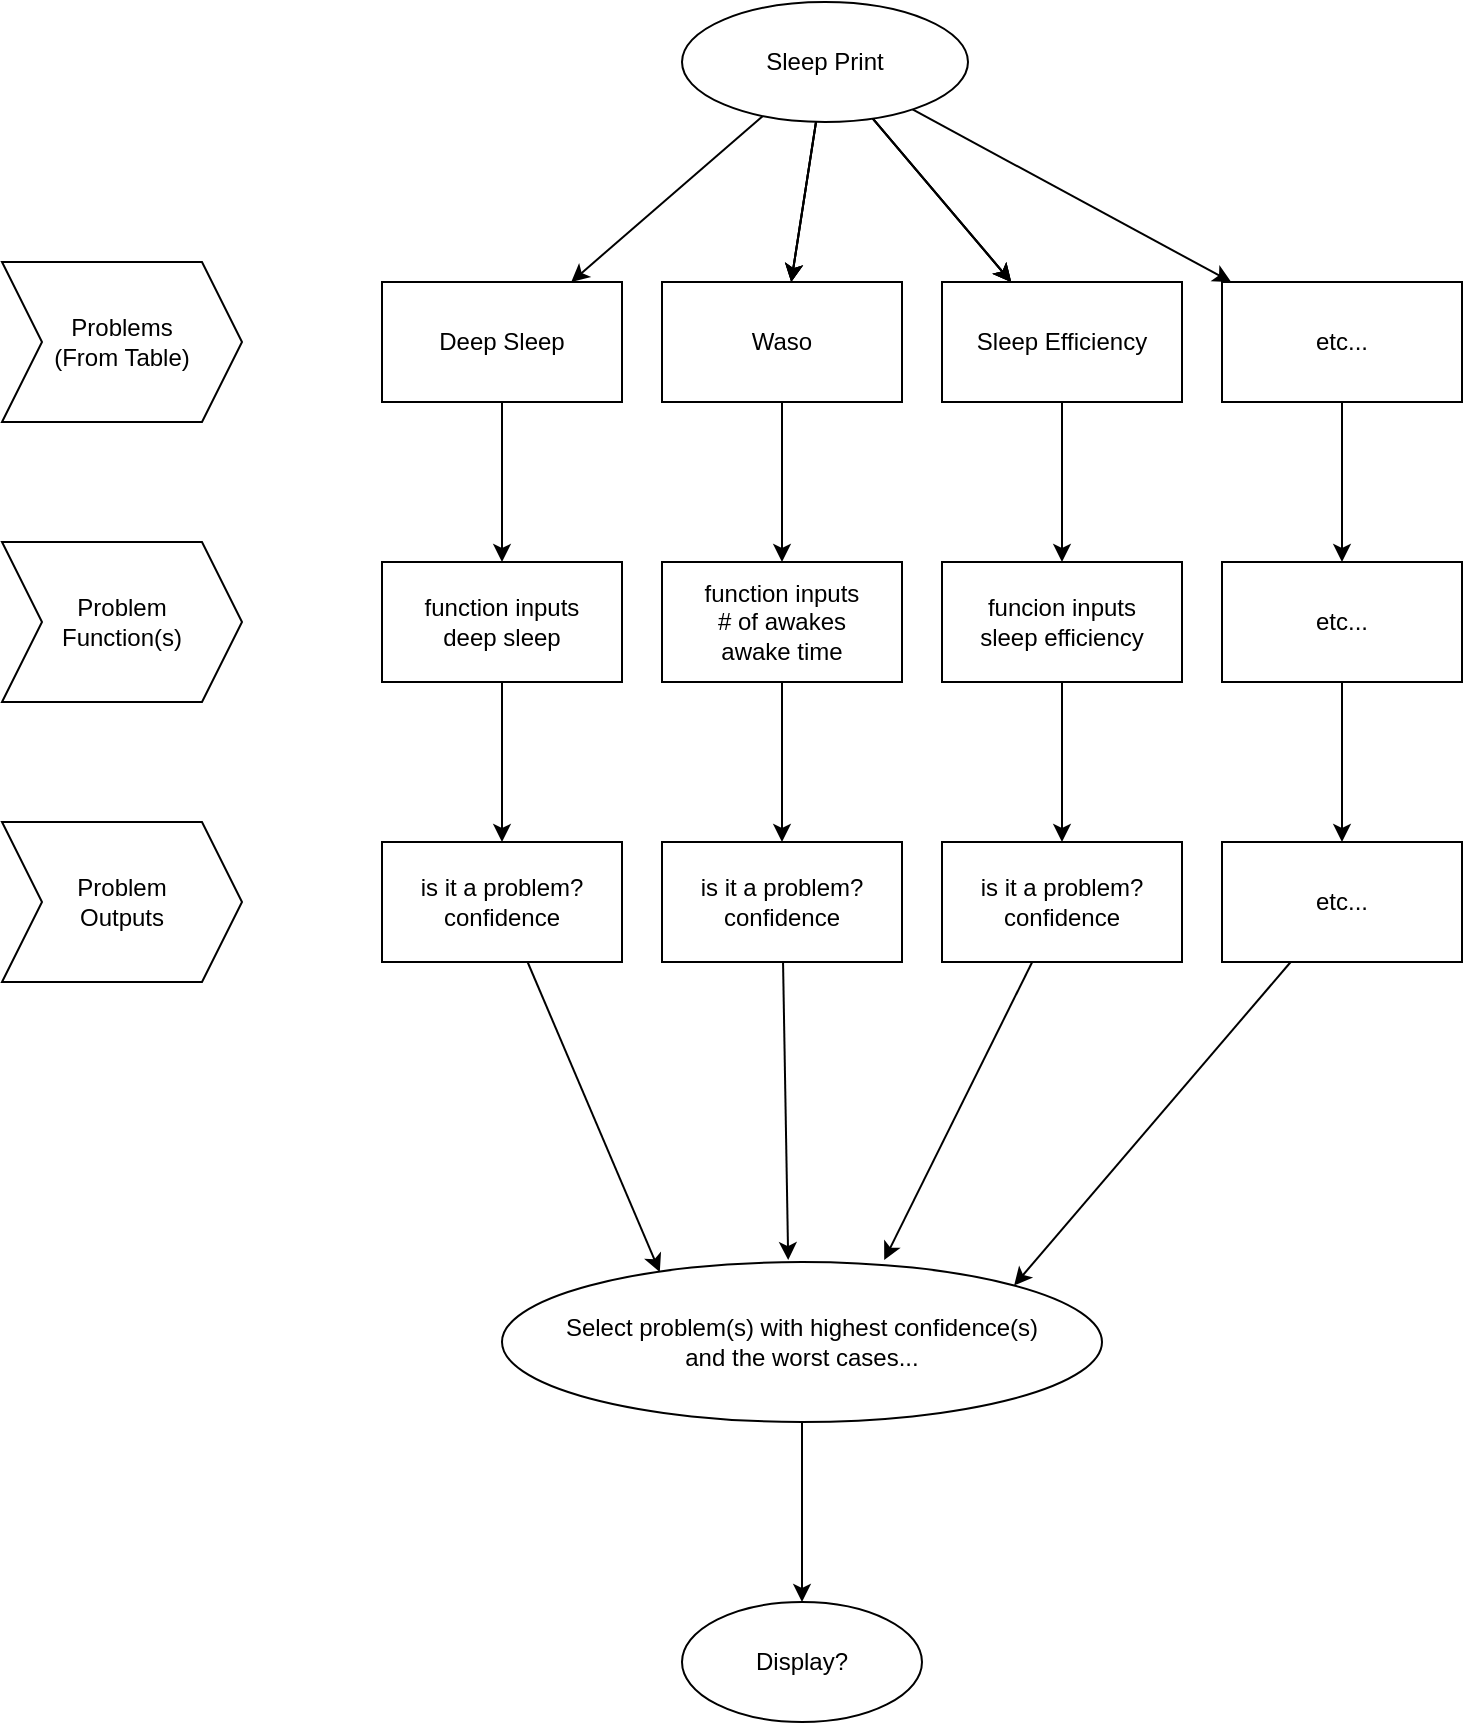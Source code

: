 <mxfile>
    <diagram id="Rf_G3fGUqZseSi6dcWOk" name="Page-1">
        <mxGraphModel dx="1624" dy="1167" grid="1" gridSize="10" guides="1" tooltips="1" connect="1" arrows="1" fold="1" page="1" pageScale="1" pageWidth="850" pageHeight="1100" math="0" shadow="0">
            <root>
                <mxCell id="0"/>
                <mxCell id="1" parent="0"/>
                <mxCell id="4" value="" style="edgeStyle=none;html=1;" edge="1" parent="1" source="2" target="3">
                    <mxGeometry relative="1" as="geometry"/>
                </mxCell>
                <mxCell id="6" value="" style="edgeStyle=none;html=1;" edge="1" parent="1" source="2" target="5">
                    <mxGeometry relative="1" as="geometry"/>
                </mxCell>
                <mxCell id="8" value="" style="edgeStyle=none;html=1;" edge="1" parent="1" source="2" target="7">
                    <mxGeometry relative="1" as="geometry"/>
                </mxCell>
                <mxCell id="9" value="" style="edgeStyle=none;html=1;" edge="1" parent="1" source="2" target="7">
                    <mxGeometry relative="1" as="geometry"/>
                </mxCell>
                <mxCell id="10" value="" style="edgeStyle=none;html=1;" edge="1" parent="1" source="2" target="7">
                    <mxGeometry relative="1" as="geometry"/>
                </mxCell>
                <mxCell id="12" value="" style="edgeStyle=none;html=1;" edge="1" parent="1" source="2" target="11">
                    <mxGeometry relative="1" as="geometry"/>
                </mxCell>
                <mxCell id="14" value="" style="edgeStyle=none;html=1;" edge="1" parent="1" source="2" target="5">
                    <mxGeometry relative="1" as="geometry"/>
                </mxCell>
                <mxCell id="15" value="" style="edgeStyle=none;html=1;" edge="1" parent="1" source="2" target="5">
                    <mxGeometry relative="1" as="geometry"/>
                </mxCell>
                <mxCell id="2" value="Sleep Print" style="ellipse;whiteSpace=wrap;html=1;" vertex="1" parent="1">
                    <mxGeometry x="1220" y="40" width="143" height="60" as="geometry"/>
                </mxCell>
                <mxCell id="21" value="" style="edgeStyle=none;html=1;" edge="1" parent="1" source="3" target="20">
                    <mxGeometry relative="1" as="geometry"/>
                </mxCell>
                <mxCell id="3" value="Deep Sleep" style="whiteSpace=wrap;html=1;" vertex="1" parent="1">
                    <mxGeometry x="1070" y="180" width="120" height="60" as="geometry"/>
                </mxCell>
                <mxCell id="23" value="" style="edgeStyle=none;html=1;" edge="1" parent="1" source="5" target="22">
                    <mxGeometry relative="1" as="geometry"/>
                </mxCell>
                <mxCell id="5" value="Waso" style="whiteSpace=wrap;html=1;" vertex="1" parent="1">
                    <mxGeometry x="1210" y="180" width="120" height="60" as="geometry"/>
                </mxCell>
                <mxCell id="25" value="" style="edgeStyle=none;html=1;" edge="1" parent="1" source="7" target="24">
                    <mxGeometry relative="1" as="geometry"/>
                </mxCell>
                <mxCell id="7" value="Sleep Efficiency" style="whiteSpace=wrap;html=1;" vertex="1" parent="1">
                    <mxGeometry x="1350" y="180" width="120" height="60" as="geometry"/>
                </mxCell>
                <mxCell id="27" value="" style="edgeStyle=none;html=1;" edge="1" parent="1" source="11" target="26">
                    <mxGeometry relative="1" as="geometry"/>
                </mxCell>
                <mxCell id="11" value="etc..." style="whiteSpace=wrap;html=1;" vertex="1" parent="1">
                    <mxGeometry x="1490" y="180" width="120" height="60" as="geometry"/>
                </mxCell>
                <mxCell id="19" value="Problems&lt;br&gt;(From Table)" style="shape=step;perimeter=stepPerimeter;whiteSpace=wrap;html=1;fixedSize=1;" vertex="1" parent="1">
                    <mxGeometry x="880" y="170" width="120" height="80" as="geometry"/>
                </mxCell>
                <mxCell id="29" value="" style="edgeStyle=none;html=1;" edge="1" parent="1" source="20" target="28">
                    <mxGeometry relative="1" as="geometry"/>
                </mxCell>
                <mxCell id="20" value="function inputs&lt;br&gt;deep sleep" style="whiteSpace=wrap;html=1;" vertex="1" parent="1">
                    <mxGeometry x="1070" y="320" width="120" height="60" as="geometry"/>
                </mxCell>
                <mxCell id="31" value="" style="edgeStyle=none;html=1;" edge="1" parent="1" source="22" target="30">
                    <mxGeometry relative="1" as="geometry"/>
                </mxCell>
                <mxCell id="22" value="function inputs&lt;br&gt;# of awakes&lt;br&gt;awake time" style="whiteSpace=wrap;html=1;" vertex="1" parent="1">
                    <mxGeometry x="1210" y="320" width="120" height="60" as="geometry"/>
                </mxCell>
                <mxCell id="33" value="" style="edgeStyle=none;html=1;" edge="1" parent="1" source="24" target="32">
                    <mxGeometry relative="1" as="geometry"/>
                </mxCell>
                <mxCell id="24" value="funcion inputs&lt;br&gt;sleep efficiency" style="whiteSpace=wrap;html=1;" vertex="1" parent="1">
                    <mxGeometry x="1350" y="320" width="120" height="60" as="geometry"/>
                </mxCell>
                <mxCell id="44" value="" style="edgeStyle=none;html=1;" edge="1" parent="1" source="26" target="43">
                    <mxGeometry relative="1" as="geometry"/>
                </mxCell>
                <mxCell id="26" value="etc..." style="whiteSpace=wrap;html=1;" vertex="1" parent="1">
                    <mxGeometry x="1490" y="320" width="120" height="60" as="geometry"/>
                </mxCell>
                <mxCell id="38" value="" style="edgeStyle=none;html=1;entryX=0.263;entryY=0.063;entryDx=0;entryDy=0;entryPerimeter=0;" edge="1" parent="1" source="28" target="36">
                    <mxGeometry relative="1" as="geometry">
                        <mxPoint x="1130" y="600" as="targetPoint"/>
                    </mxGeometry>
                </mxCell>
                <mxCell id="28" value="is it a problem?&lt;br&gt;confidence" style="whiteSpace=wrap;html=1;" vertex="1" parent="1">
                    <mxGeometry x="1070" y="460" width="120" height="60" as="geometry"/>
                </mxCell>
                <mxCell id="40" value="" style="edgeStyle=none;html=1;entryX=0.477;entryY=-0.012;entryDx=0;entryDy=0;entryPerimeter=0;" edge="1" parent="1" source="30" target="36">
                    <mxGeometry relative="1" as="geometry">
                        <mxPoint x="1270" y="600" as="targetPoint"/>
                    </mxGeometry>
                </mxCell>
                <mxCell id="30" value="&lt;span&gt;is it a problem?&lt;/span&gt;&lt;br&gt;&lt;span&gt;confidence&lt;/span&gt;" style="whiteSpace=wrap;html=1;" vertex="1" parent="1">
                    <mxGeometry x="1210" y="460" width="120" height="60" as="geometry"/>
                </mxCell>
                <mxCell id="42" value="" style="edgeStyle=none;html=1;entryX=0.637;entryY=-0.012;entryDx=0;entryDy=0;entryPerimeter=0;" edge="1" parent="1" source="32" target="36">
                    <mxGeometry relative="1" as="geometry">
                        <mxPoint x="1410" y="600" as="targetPoint"/>
                    </mxGeometry>
                </mxCell>
                <mxCell id="32" value="&lt;span&gt;is it a problem?&lt;/span&gt;&lt;br&gt;&lt;span&gt;confidence&lt;/span&gt;" style="whiteSpace=wrap;html=1;" vertex="1" parent="1">
                    <mxGeometry x="1350" y="460" width="120" height="60" as="geometry"/>
                </mxCell>
                <mxCell id="34" value="Problem&lt;br&gt;Function(s)" style="shape=step;perimeter=stepPerimeter;whiteSpace=wrap;html=1;fixedSize=1;" vertex="1" parent="1">
                    <mxGeometry x="880" y="310" width="120" height="80" as="geometry"/>
                </mxCell>
                <mxCell id="35" value="Problem&lt;br&gt;Outputs" style="shape=step;perimeter=stepPerimeter;whiteSpace=wrap;html=1;fixedSize=1;" vertex="1" parent="1">
                    <mxGeometry x="880" y="450" width="120" height="80" as="geometry"/>
                </mxCell>
                <mxCell id="48" value="" style="edgeStyle=none;html=1;" edge="1" parent="1" source="36" target="47">
                    <mxGeometry relative="1" as="geometry"/>
                </mxCell>
                <mxCell id="36" value="Select problem(s) with highest confidence(s)&lt;br&gt;and the worst cases..." style="ellipse;whiteSpace=wrap;html=1;" vertex="1" parent="1">
                    <mxGeometry x="1130" y="670" width="300" height="80" as="geometry"/>
                </mxCell>
                <mxCell id="46" value="" style="edgeStyle=none;html=1;entryX=1;entryY=0;entryDx=0;entryDy=0;" edge="1" parent="1" source="43" target="36">
                    <mxGeometry relative="1" as="geometry">
                        <mxPoint x="1550" y="600" as="targetPoint"/>
                    </mxGeometry>
                </mxCell>
                <mxCell id="43" value="etc..." style="whiteSpace=wrap;html=1;" vertex="1" parent="1">
                    <mxGeometry x="1490" y="460" width="120" height="60" as="geometry"/>
                </mxCell>
                <mxCell id="47" value="Display?" style="ellipse;whiteSpace=wrap;html=1;" vertex="1" parent="1">
                    <mxGeometry x="1220" y="840" width="120" height="60" as="geometry"/>
                </mxCell>
            </root>
        </mxGraphModel>
    </diagram>
</mxfile>